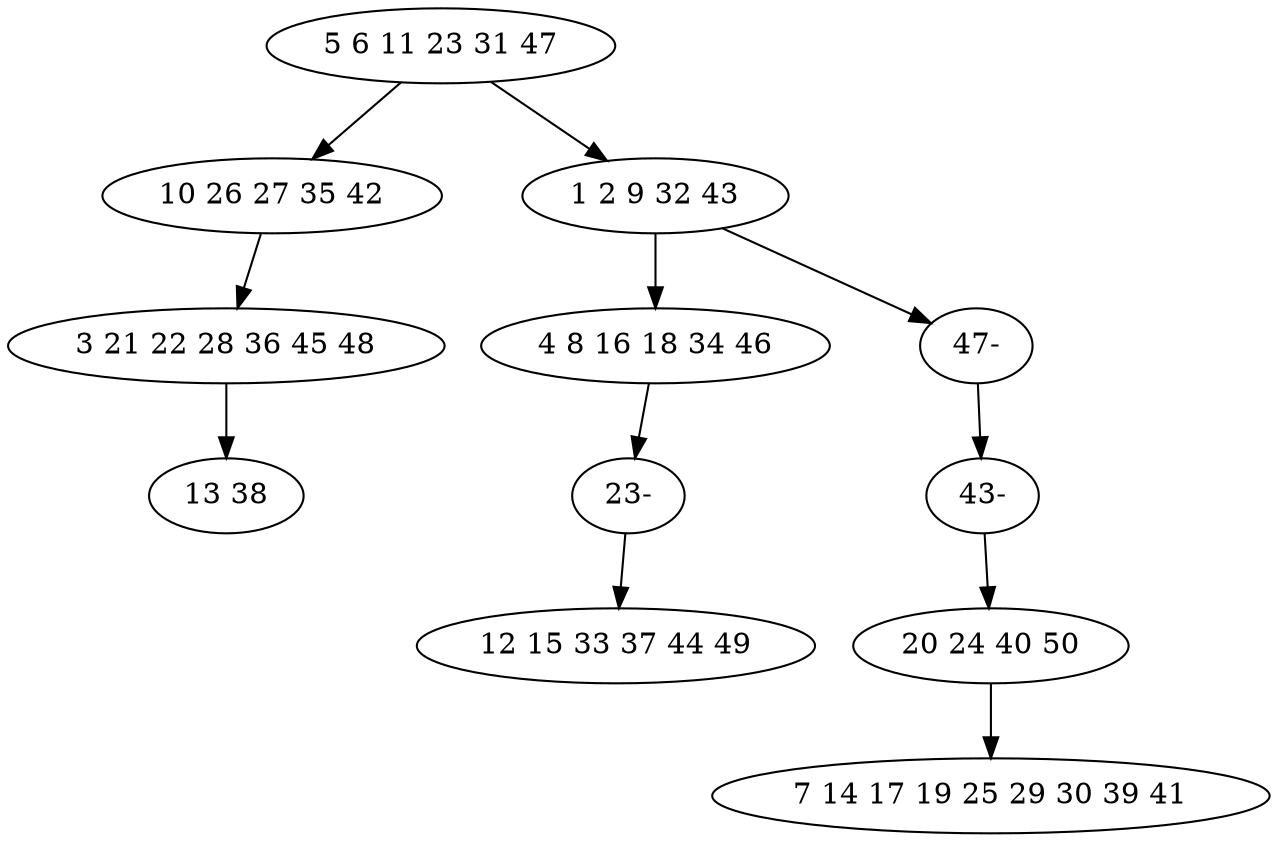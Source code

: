digraph true_tree {
	"0" -> "1"
	"0" -> "2"
	"2" -> "3"
	"2" -> "9"
	"3" -> "11"
	"4" -> "6"
	"1" -> "7"
	"7" -> "8"
	"9" -> "10"
	"10" -> "4"
	"11" -> "5"
	"0" [label="5 6 11 23 31 47"];
	"1" [label="10 26 27 35 42"];
	"2" [label="1 2 9 32 43"];
	"3" [label="4 8 16 18 34 46"];
	"4" [label="20 24 40 50"];
	"5" [label="12 15 33 37 44 49"];
	"6" [label="7 14 17 19 25 29 30 39 41"];
	"7" [label="3 21 22 28 36 45 48"];
	"8" [label="13 38"];
	"9" [label="47-"];
	"10" [label="43-"];
	"11" [label="23-"];
}

